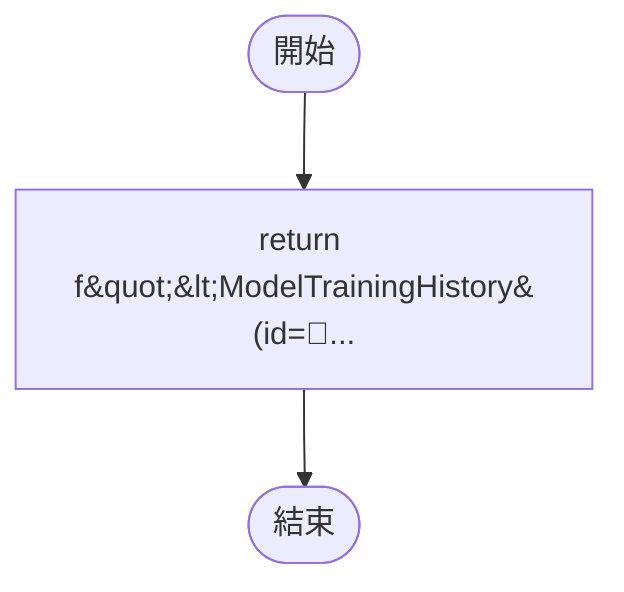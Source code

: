 flowchart TB
    n1([開始])
    n2([結束])
    n3[return f&amp;quot;&amp;lt;ModelTrainingHistory&#40;id=&#1...]
    n1 --> n3
    n3 --> n2